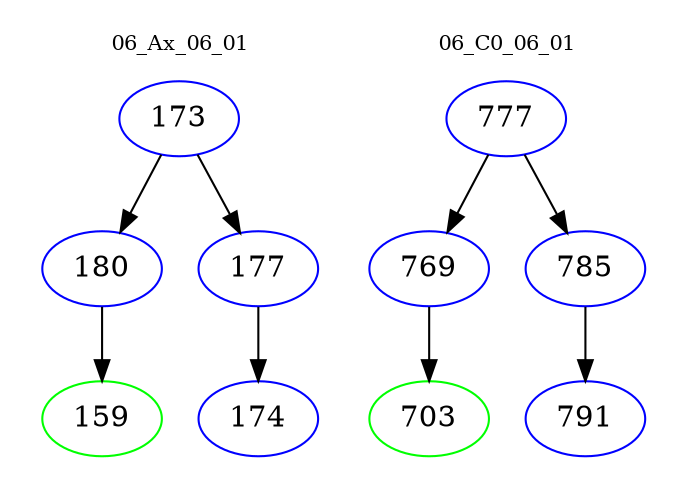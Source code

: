 digraph{
subgraph cluster_0 {
color = white
label = "06_Ax_06_01";
fontsize=10;
T0_173 [label="173", color="blue"]
T0_173 -> T0_180 [color="black"]
T0_180 [label="180", color="blue"]
T0_180 -> T0_159 [color="black"]
T0_159 [label="159", color="green"]
T0_173 -> T0_177 [color="black"]
T0_177 [label="177", color="blue"]
T0_177 -> T0_174 [color="black"]
T0_174 [label="174", color="blue"]
}
subgraph cluster_1 {
color = white
label = "06_C0_06_01";
fontsize=10;
T1_777 [label="777", color="blue"]
T1_777 -> T1_769 [color="black"]
T1_769 [label="769", color="blue"]
T1_769 -> T1_703 [color="black"]
T1_703 [label="703", color="green"]
T1_777 -> T1_785 [color="black"]
T1_785 [label="785", color="blue"]
T1_785 -> T1_791 [color="black"]
T1_791 [label="791", color="blue"]
}
}
